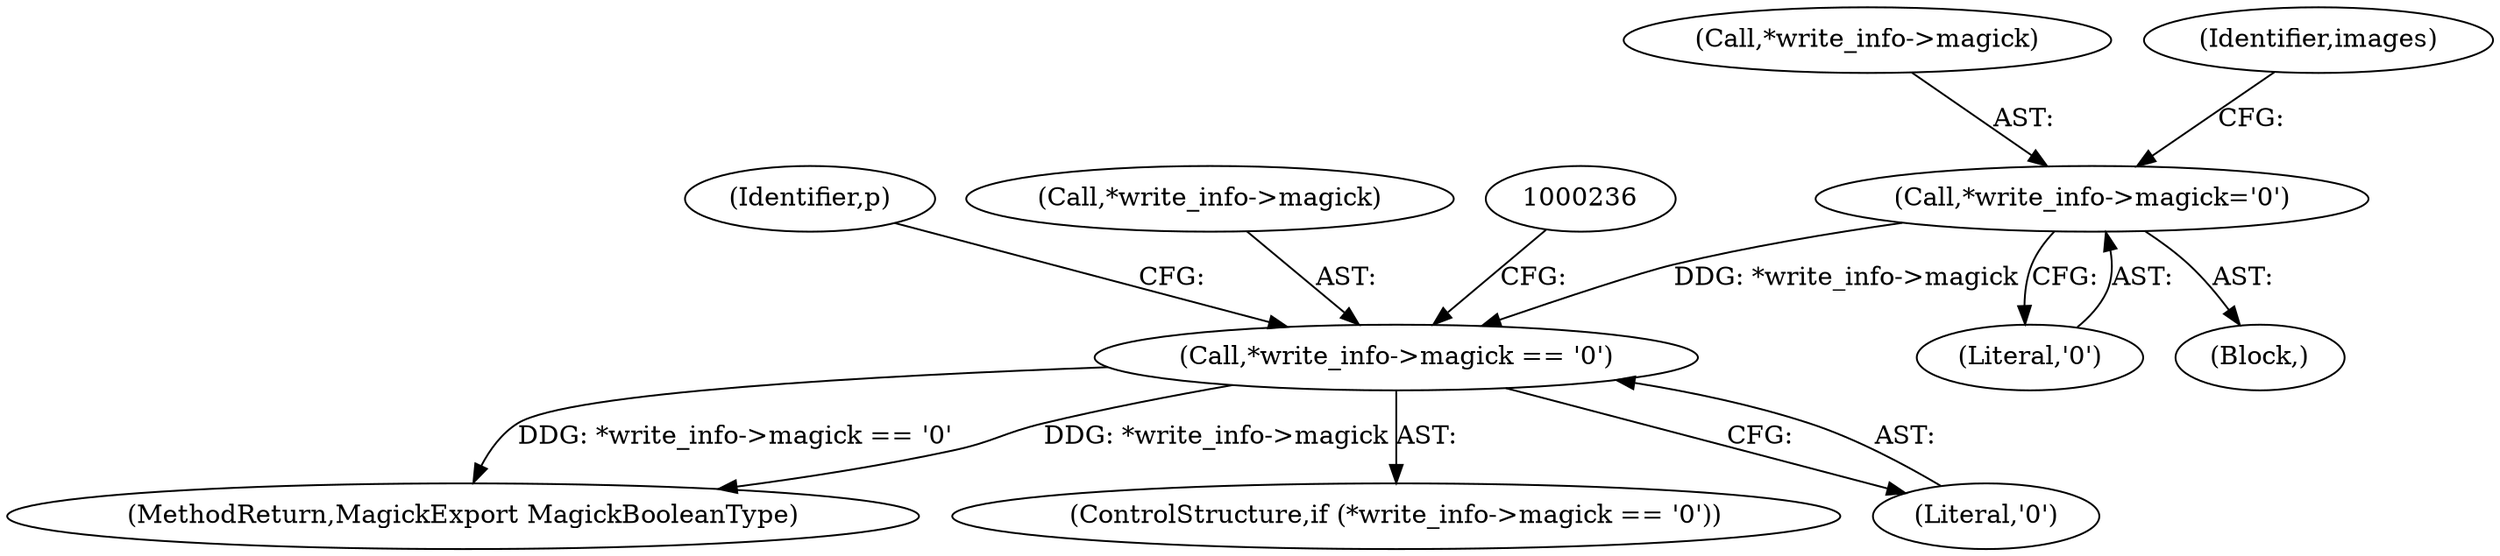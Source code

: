 digraph "0_ImageMagick_5b4bebaa91849c592a8448bc353ab25a54ff8c44@API" {
"1000165" [label="(Call,*write_info->magick='\0')"];
"1000229" [label="(Call,*write_info->magick == '\0')"];
"1000246" [label="(Identifier,p)"];
"1000166" [label="(Call,*write_info->magick)"];
"1000170" [label="(Literal,'\0')"];
"1000107" [label="(Block,)"];
"1000396" [label="(MethodReturn,MagickExport MagickBooleanType)"];
"1000228" [label="(ControlStructure,if (*write_info->magick == '\0'))"];
"1000230" [label="(Call,*write_info->magick)"];
"1000172" [label="(Identifier,images)"];
"1000229" [label="(Call,*write_info->magick == '\0')"];
"1000165" [label="(Call,*write_info->magick='\0')"];
"1000234" [label="(Literal,'\0')"];
"1000165" -> "1000107"  [label="AST: "];
"1000165" -> "1000170"  [label="CFG: "];
"1000166" -> "1000165"  [label="AST: "];
"1000170" -> "1000165"  [label="AST: "];
"1000172" -> "1000165"  [label="CFG: "];
"1000165" -> "1000229"  [label="DDG: *write_info->magick"];
"1000229" -> "1000228"  [label="AST: "];
"1000229" -> "1000234"  [label="CFG: "];
"1000230" -> "1000229"  [label="AST: "];
"1000234" -> "1000229"  [label="AST: "];
"1000236" -> "1000229"  [label="CFG: "];
"1000246" -> "1000229"  [label="CFG: "];
"1000229" -> "1000396"  [label="DDG: *write_info->magick == '\0'"];
"1000229" -> "1000396"  [label="DDG: *write_info->magick"];
}
